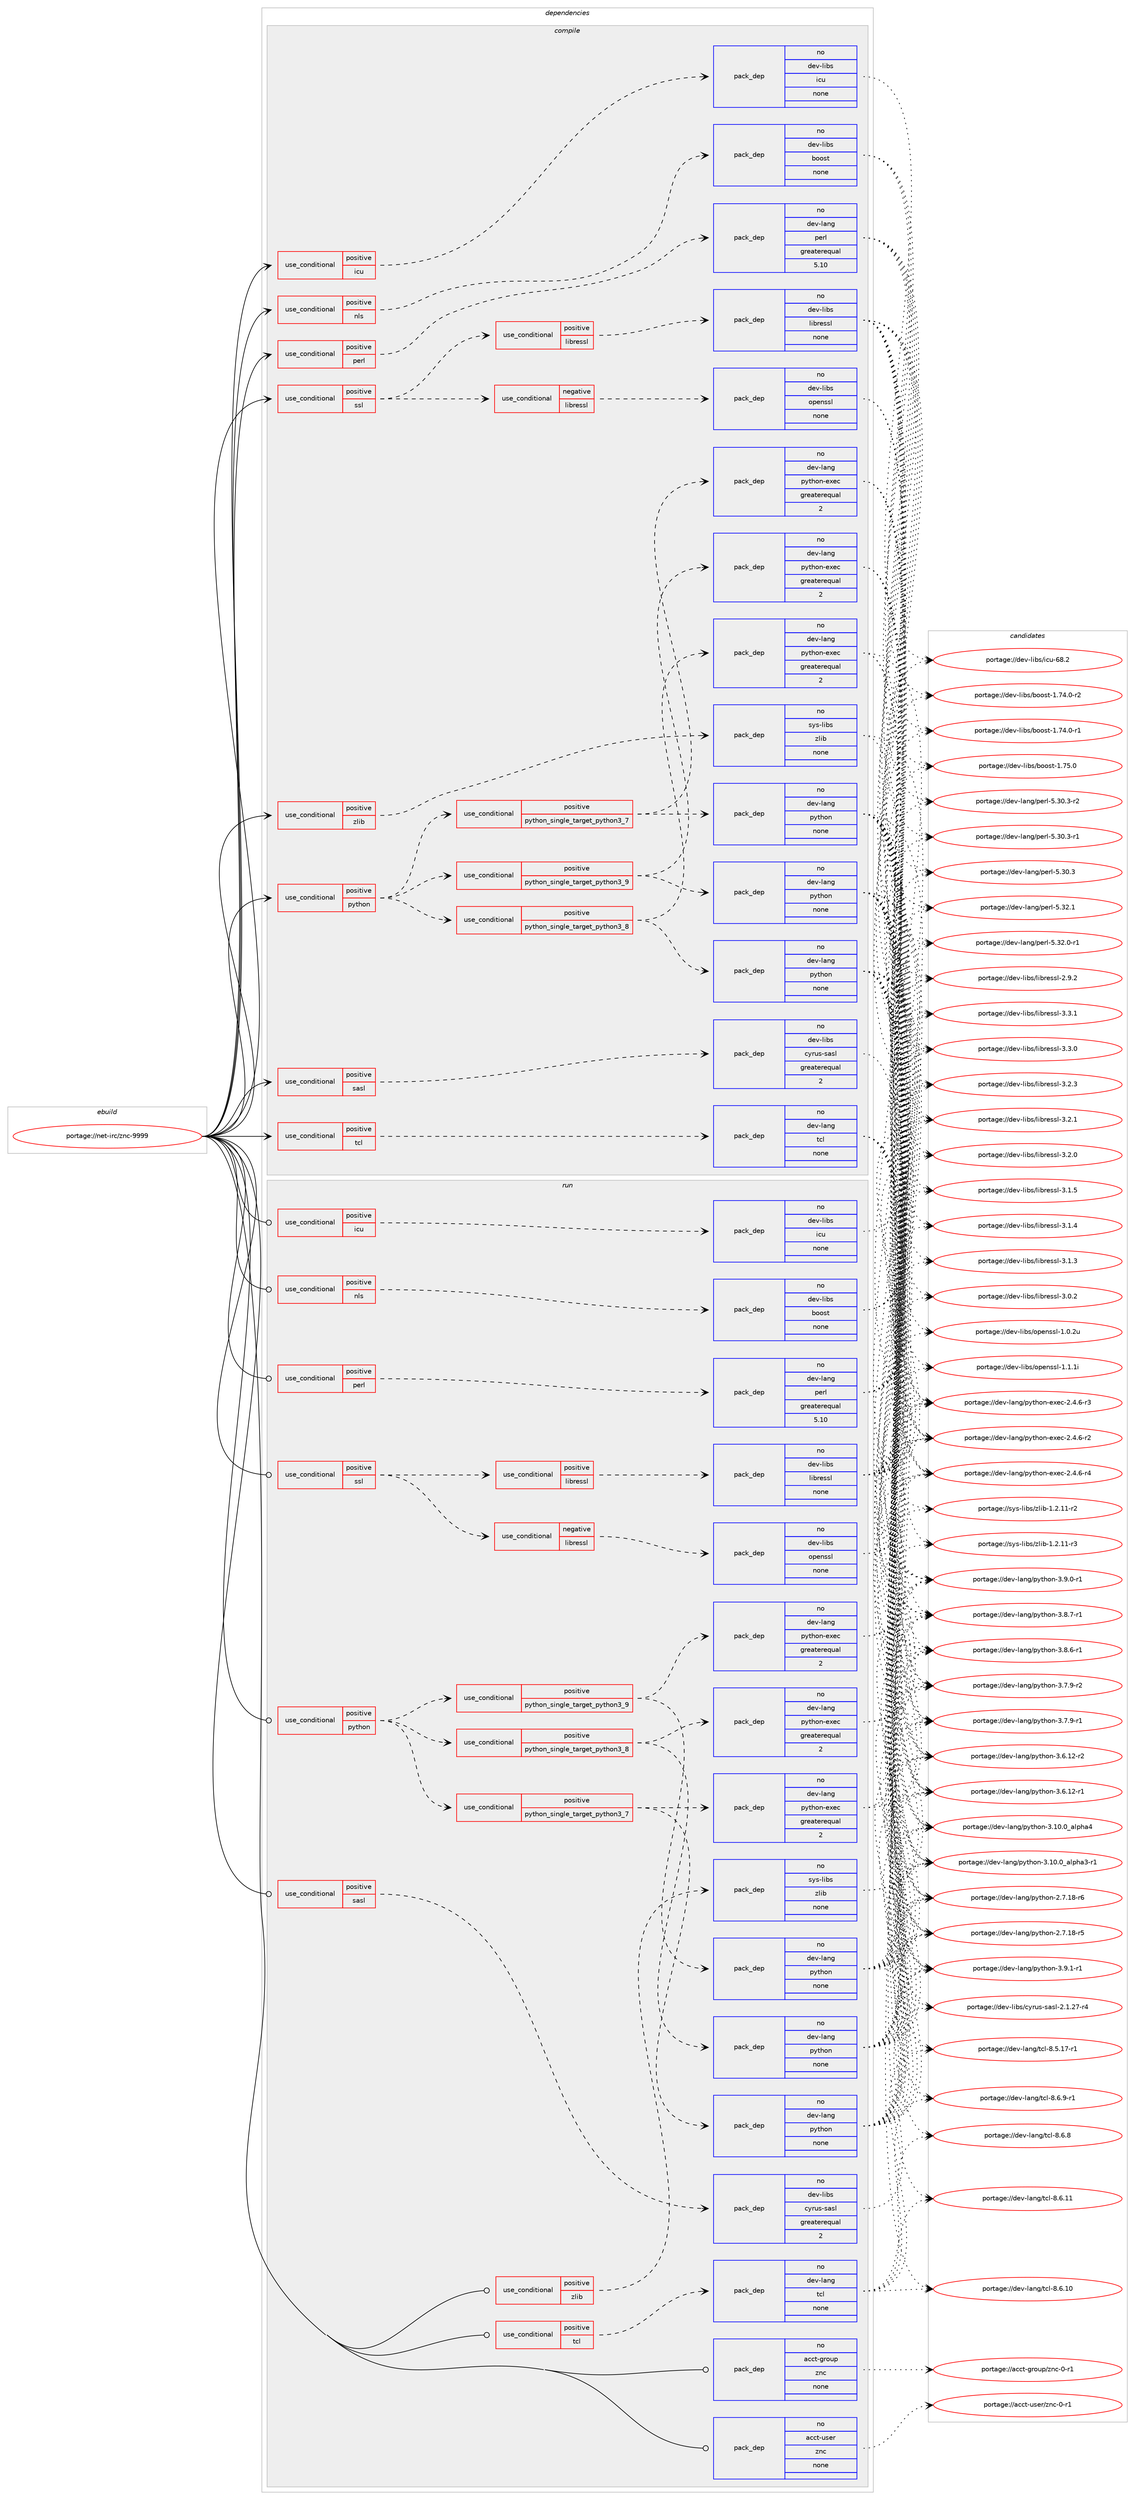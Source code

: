 digraph prolog {

# *************
# Graph options
# *************

newrank=true;
concentrate=true;
compound=true;
graph [rankdir=LR,fontname=Helvetica,fontsize=10,ranksep=1.5];#, ranksep=2.5, nodesep=0.2];
edge  [arrowhead=vee];
node  [fontname=Helvetica,fontsize=10];

# **********
# The ebuild
# **********

subgraph cluster_leftcol {
color=gray;
rank=same;
label=<<i>ebuild</i>>;
id [label="portage://net-irc/znc-9999", color=red, width=4, href="../net-irc/znc-9999.svg"];
}

# ****************
# The dependencies
# ****************

subgraph cluster_midcol {
color=gray;
label=<<i>dependencies</i>>;
subgraph cluster_compile {
fillcolor="#eeeeee";
style=filled;
label=<<i>compile</i>>;
subgraph cond8426 {
dependency27588 [label=<<TABLE BORDER="0" CELLBORDER="1" CELLSPACING="0" CELLPADDING="4"><TR><TD ROWSPAN="3" CELLPADDING="10">use_conditional</TD></TR><TR><TD>positive</TD></TR><TR><TD>icu</TD></TR></TABLE>>, shape=none, color=red];
subgraph pack18923 {
dependency27589 [label=<<TABLE BORDER="0" CELLBORDER="1" CELLSPACING="0" CELLPADDING="4" WIDTH="220"><TR><TD ROWSPAN="6" CELLPADDING="30">pack_dep</TD></TR><TR><TD WIDTH="110">no</TD></TR><TR><TD>dev-libs</TD></TR><TR><TD>icu</TD></TR><TR><TD>none</TD></TR><TR><TD></TD></TR></TABLE>>, shape=none, color=blue];
}
dependency27588:e -> dependency27589:w [weight=20,style="dashed",arrowhead="vee"];
}
id:e -> dependency27588:w [weight=20,style="solid",arrowhead="vee"];
subgraph cond8427 {
dependency27590 [label=<<TABLE BORDER="0" CELLBORDER="1" CELLSPACING="0" CELLPADDING="4"><TR><TD ROWSPAN="3" CELLPADDING="10">use_conditional</TD></TR><TR><TD>positive</TD></TR><TR><TD>nls</TD></TR></TABLE>>, shape=none, color=red];
subgraph pack18924 {
dependency27591 [label=<<TABLE BORDER="0" CELLBORDER="1" CELLSPACING="0" CELLPADDING="4" WIDTH="220"><TR><TD ROWSPAN="6" CELLPADDING="30">pack_dep</TD></TR><TR><TD WIDTH="110">no</TD></TR><TR><TD>dev-libs</TD></TR><TR><TD>boost</TD></TR><TR><TD>none</TD></TR><TR><TD></TD></TR></TABLE>>, shape=none, color=blue];
}
dependency27590:e -> dependency27591:w [weight=20,style="dashed",arrowhead="vee"];
}
id:e -> dependency27590:w [weight=20,style="solid",arrowhead="vee"];
subgraph cond8428 {
dependency27592 [label=<<TABLE BORDER="0" CELLBORDER="1" CELLSPACING="0" CELLPADDING="4"><TR><TD ROWSPAN="3" CELLPADDING="10">use_conditional</TD></TR><TR><TD>positive</TD></TR><TR><TD>perl</TD></TR></TABLE>>, shape=none, color=red];
subgraph pack18925 {
dependency27593 [label=<<TABLE BORDER="0" CELLBORDER="1" CELLSPACING="0" CELLPADDING="4" WIDTH="220"><TR><TD ROWSPAN="6" CELLPADDING="30">pack_dep</TD></TR><TR><TD WIDTH="110">no</TD></TR><TR><TD>dev-lang</TD></TR><TR><TD>perl</TD></TR><TR><TD>greaterequal</TD></TR><TR><TD>5.10</TD></TR></TABLE>>, shape=none, color=blue];
}
dependency27592:e -> dependency27593:w [weight=20,style="dashed",arrowhead="vee"];
}
id:e -> dependency27592:w [weight=20,style="solid",arrowhead="vee"];
subgraph cond8429 {
dependency27594 [label=<<TABLE BORDER="0" CELLBORDER="1" CELLSPACING="0" CELLPADDING="4"><TR><TD ROWSPAN="3" CELLPADDING="10">use_conditional</TD></TR><TR><TD>positive</TD></TR><TR><TD>python</TD></TR></TABLE>>, shape=none, color=red];
subgraph cond8430 {
dependency27595 [label=<<TABLE BORDER="0" CELLBORDER="1" CELLSPACING="0" CELLPADDING="4"><TR><TD ROWSPAN="3" CELLPADDING="10">use_conditional</TD></TR><TR><TD>positive</TD></TR><TR><TD>python_single_target_python3_7</TD></TR></TABLE>>, shape=none, color=red];
subgraph pack18926 {
dependency27596 [label=<<TABLE BORDER="0" CELLBORDER="1" CELLSPACING="0" CELLPADDING="4" WIDTH="220"><TR><TD ROWSPAN="6" CELLPADDING="30">pack_dep</TD></TR><TR><TD WIDTH="110">no</TD></TR><TR><TD>dev-lang</TD></TR><TR><TD>python</TD></TR><TR><TD>none</TD></TR><TR><TD></TD></TR></TABLE>>, shape=none, color=blue];
}
dependency27595:e -> dependency27596:w [weight=20,style="dashed",arrowhead="vee"];
subgraph pack18927 {
dependency27597 [label=<<TABLE BORDER="0" CELLBORDER="1" CELLSPACING="0" CELLPADDING="4" WIDTH="220"><TR><TD ROWSPAN="6" CELLPADDING="30">pack_dep</TD></TR><TR><TD WIDTH="110">no</TD></TR><TR><TD>dev-lang</TD></TR><TR><TD>python-exec</TD></TR><TR><TD>greaterequal</TD></TR><TR><TD>2</TD></TR></TABLE>>, shape=none, color=blue];
}
dependency27595:e -> dependency27597:w [weight=20,style="dashed",arrowhead="vee"];
}
dependency27594:e -> dependency27595:w [weight=20,style="dashed",arrowhead="vee"];
subgraph cond8431 {
dependency27598 [label=<<TABLE BORDER="0" CELLBORDER="1" CELLSPACING="0" CELLPADDING="4"><TR><TD ROWSPAN="3" CELLPADDING="10">use_conditional</TD></TR><TR><TD>positive</TD></TR><TR><TD>python_single_target_python3_8</TD></TR></TABLE>>, shape=none, color=red];
subgraph pack18928 {
dependency27599 [label=<<TABLE BORDER="0" CELLBORDER="1" CELLSPACING="0" CELLPADDING="4" WIDTH="220"><TR><TD ROWSPAN="6" CELLPADDING="30">pack_dep</TD></TR><TR><TD WIDTH="110">no</TD></TR><TR><TD>dev-lang</TD></TR><TR><TD>python</TD></TR><TR><TD>none</TD></TR><TR><TD></TD></TR></TABLE>>, shape=none, color=blue];
}
dependency27598:e -> dependency27599:w [weight=20,style="dashed",arrowhead="vee"];
subgraph pack18929 {
dependency27600 [label=<<TABLE BORDER="0" CELLBORDER="1" CELLSPACING="0" CELLPADDING="4" WIDTH="220"><TR><TD ROWSPAN="6" CELLPADDING="30">pack_dep</TD></TR><TR><TD WIDTH="110">no</TD></TR><TR><TD>dev-lang</TD></TR><TR><TD>python-exec</TD></TR><TR><TD>greaterequal</TD></TR><TR><TD>2</TD></TR></TABLE>>, shape=none, color=blue];
}
dependency27598:e -> dependency27600:w [weight=20,style="dashed",arrowhead="vee"];
}
dependency27594:e -> dependency27598:w [weight=20,style="dashed",arrowhead="vee"];
subgraph cond8432 {
dependency27601 [label=<<TABLE BORDER="0" CELLBORDER="1" CELLSPACING="0" CELLPADDING="4"><TR><TD ROWSPAN="3" CELLPADDING="10">use_conditional</TD></TR><TR><TD>positive</TD></TR><TR><TD>python_single_target_python3_9</TD></TR></TABLE>>, shape=none, color=red];
subgraph pack18930 {
dependency27602 [label=<<TABLE BORDER="0" CELLBORDER="1" CELLSPACING="0" CELLPADDING="4" WIDTH="220"><TR><TD ROWSPAN="6" CELLPADDING="30">pack_dep</TD></TR><TR><TD WIDTH="110">no</TD></TR><TR><TD>dev-lang</TD></TR><TR><TD>python</TD></TR><TR><TD>none</TD></TR><TR><TD></TD></TR></TABLE>>, shape=none, color=blue];
}
dependency27601:e -> dependency27602:w [weight=20,style="dashed",arrowhead="vee"];
subgraph pack18931 {
dependency27603 [label=<<TABLE BORDER="0" CELLBORDER="1" CELLSPACING="0" CELLPADDING="4" WIDTH="220"><TR><TD ROWSPAN="6" CELLPADDING="30">pack_dep</TD></TR><TR><TD WIDTH="110">no</TD></TR><TR><TD>dev-lang</TD></TR><TR><TD>python-exec</TD></TR><TR><TD>greaterequal</TD></TR><TR><TD>2</TD></TR></TABLE>>, shape=none, color=blue];
}
dependency27601:e -> dependency27603:w [weight=20,style="dashed",arrowhead="vee"];
}
dependency27594:e -> dependency27601:w [weight=20,style="dashed",arrowhead="vee"];
}
id:e -> dependency27594:w [weight=20,style="solid",arrowhead="vee"];
subgraph cond8433 {
dependency27604 [label=<<TABLE BORDER="0" CELLBORDER="1" CELLSPACING="0" CELLPADDING="4"><TR><TD ROWSPAN="3" CELLPADDING="10">use_conditional</TD></TR><TR><TD>positive</TD></TR><TR><TD>sasl</TD></TR></TABLE>>, shape=none, color=red];
subgraph pack18932 {
dependency27605 [label=<<TABLE BORDER="0" CELLBORDER="1" CELLSPACING="0" CELLPADDING="4" WIDTH="220"><TR><TD ROWSPAN="6" CELLPADDING="30">pack_dep</TD></TR><TR><TD WIDTH="110">no</TD></TR><TR><TD>dev-libs</TD></TR><TR><TD>cyrus-sasl</TD></TR><TR><TD>greaterequal</TD></TR><TR><TD>2</TD></TR></TABLE>>, shape=none, color=blue];
}
dependency27604:e -> dependency27605:w [weight=20,style="dashed",arrowhead="vee"];
}
id:e -> dependency27604:w [weight=20,style="solid",arrowhead="vee"];
subgraph cond8434 {
dependency27606 [label=<<TABLE BORDER="0" CELLBORDER="1" CELLSPACING="0" CELLPADDING="4"><TR><TD ROWSPAN="3" CELLPADDING="10">use_conditional</TD></TR><TR><TD>positive</TD></TR><TR><TD>ssl</TD></TR></TABLE>>, shape=none, color=red];
subgraph cond8435 {
dependency27607 [label=<<TABLE BORDER="0" CELLBORDER="1" CELLSPACING="0" CELLPADDING="4"><TR><TD ROWSPAN="3" CELLPADDING="10">use_conditional</TD></TR><TR><TD>negative</TD></TR><TR><TD>libressl</TD></TR></TABLE>>, shape=none, color=red];
subgraph pack18933 {
dependency27608 [label=<<TABLE BORDER="0" CELLBORDER="1" CELLSPACING="0" CELLPADDING="4" WIDTH="220"><TR><TD ROWSPAN="6" CELLPADDING="30">pack_dep</TD></TR><TR><TD WIDTH="110">no</TD></TR><TR><TD>dev-libs</TD></TR><TR><TD>openssl</TD></TR><TR><TD>none</TD></TR><TR><TD></TD></TR></TABLE>>, shape=none, color=blue];
}
dependency27607:e -> dependency27608:w [weight=20,style="dashed",arrowhead="vee"];
}
dependency27606:e -> dependency27607:w [weight=20,style="dashed",arrowhead="vee"];
subgraph cond8436 {
dependency27609 [label=<<TABLE BORDER="0" CELLBORDER="1" CELLSPACING="0" CELLPADDING="4"><TR><TD ROWSPAN="3" CELLPADDING="10">use_conditional</TD></TR><TR><TD>positive</TD></TR><TR><TD>libressl</TD></TR></TABLE>>, shape=none, color=red];
subgraph pack18934 {
dependency27610 [label=<<TABLE BORDER="0" CELLBORDER="1" CELLSPACING="0" CELLPADDING="4" WIDTH="220"><TR><TD ROWSPAN="6" CELLPADDING="30">pack_dep</TD></TR><TR><TD WIDTH="110">no</TD></TR><TR><TD>dev-libs</TD></TR><TR><TD>libressl</TD></TR><TR><TD>none</TD></TR><TR><TD></TD></TR></TABLE>>, shape=none, color=blue];
}
dependency27609:e -> dependency27610:w [weight=20,style="dashed",arrowhead="vee"];
}
dependency27606:e -> dependency27609:w [weight=20,style="dashed",arrowhead="vee"];
}
id:e -> dependency27606:w [weight=20,style="solid",arrowhead="vee"];
subgraph cond8437 {
dependency27611 [label=<<TABLE BORDER="0" CELLBORDER="1" CELLSPACING="0" CELLPADDING="4"><TR><TD ROWSPAN="3" CELLPADDING="10">use_conditional</TD></TR><TR><TD>positive</TD></TR><TR><TD>tcl</TD></TR></TABLE>>, shape=none, color=red];
subgraph pack18935 {
dependency27612 [label=<<TABLE BORDER="0" CELLBORDER="1" CELLSPACING="0" CELLPADDING="4" WIDTH="220"><TR><TD ROWSPAN="6" CELLPADDING="30">pack_dep</TD></TR><TR><TD WIDTH="110">no</TD></TR><TR><TD>dev-lang</TD></TR><TR><TD>tcl</TD></TR><TR><TD>none</TD></TR><TR><TD></TD></TR></TABLE>>, shape=none, color=blue];
}
dependency27611:e -> dependency27612:w [weight=20,style="dashed",arrowhead="vee"];
}
id:e -> dependency27611:w [weight=20,style="solid",arrowhead="vee"];
subgraph cond8438 {
dependency27613 [label=<<TABLE BORDER="0" CELLBORDER="1" CELLSPACING="0" CELLPADDING="4"><TR><TD ROWSPAN="3" CELLPADDING="10">use_conditional</TD></TR><TR><TD>positive</TD></TR><TR><TD>zlib</TD></TR></TABLE>>, shape=none, color=red];
subgraph pack18936 {
dependency27614 [label=<<TABLE BORDER="0" CELLBORDER="1" CELLSPACING="0" CELLPADDING="4" WIDTH="220"><TR><TD ROWSPAN="6" CELLPADDING="30">pack_dep</TD></TR><TR><TD WIDTH="110">no</TD></TR><TR><TD>sys-libs</TD></TR><TR><TD>zlib</TD></TR><TR><TD>none</TD></TR><TR><TD></TD></TR></TABLE>>, shape=none, color=blue];
}
dependency27613:e -> dependency27614:w [weight=20,style="dashed",arrowhead="vee"];
}
id:e -> dependency27613:w [weight=20,style="solid",arrowhead="vee"];
}
subgraph cluster_compileandrun {
fillcolor="#eeeeee";
style=filled;
label=<<i>compile and run</i>>;
}
subgraph cluster_run {
fillcolor="#eeeeee";
style=filled;
label=<<i>run</i>>;
subgraph cond8439 {
dependency27615 [label=<<TABLE BORDER="0" CELLBORDER="1" CELLSPACING="0" CELLPADDING="4"><TR><TD ROWSPAN="3" CELLPADDING="10">use_conditional</TD></TR><TR><TD>positive</TD></TR><TR><TD>icu</TD></TR></TABLE>>, shape=none, color=red];
subgraph pack18937 {
dependency27616 [label=<<TABLE BORDER="0" CELLBORDER="1" CELLSPACING="0" CELLPADDING="4" WIDTH="220"><TR><TD ROWSPAN="6" CELLPADDING="30">pack_dep</TD></TR><TR><TD WIDTH="110">no</TD></TR><TR><TD>dev-libs</TD></TR><TR><TD>icu</TD></TR><TR><TD>none</TD></TR><TR><TD></TD></TR></TABLE>>, shape=none, color=blue];
}
dependency27615:e -> dependency27616:w [weight=20,style="dashed",arrowhead="vee"];
}
id:e -> dependency27615:w [weight=20,style="solid",arrowhead="odot"];
subgraph cond8440 {
dependency27617 [label=<<TABLE BORDER="0" CELLBORDER="1" CELLSPACING="0" CELLPADDING="4"><TR><TD ROWSPAN="3" CELLPADDING="10">use_conditional</TD></TR><TR><TD>positive</TD></TR><TR><TD>nls</TD></TR></TABLE>>, shape=none, color=red];
subgraph pack18938 {
dependency27618 [label=<<TABLE BORDER="0" CELLBORDER="1" CELLSPACING="0" CELLPADDING="4" WIDTH="220"><TR><TD ROWSPAN="6" CELLPADDING="30">pack_dep</TD></TR><TR><TD WIDTH="110">no</TD></TR><TR><TD>dev-libs</TD></TR><TR><TD>boost</TD></TR><TR><TD>none</TD></TR><TR><TD></TD></TR></TABLE>>, shape=none, color=blue];
}
dependency27617:e -> dependency27618:w [weight=20,style="dashed",arrowhead="vee"];
}
id:e -> dependency27617:w [weight=20,style="solid",arrowhead="odot"];
subgraph cond8441 {
dependency27619 [label=<<TABLE BORDER="0" CELLBORDER="1" CELLSPACING="0" CELLPADDING="4"><TR><TD ROWSPAN="3" CELLPADDING="10">use_conditional</TD></TR><TR><TD>positive</TD></TR><TR><TD>perl</TD></TR></TABLE>>, shape=none, color=red];
subgraph pack18939 {
dependency27620 [label=<<TABLE BORDER="0" CELLBORDER="1" CELLSPACING="0" CELLPADDING="4" WIDTH="220"><TR><TD ROWSPAN="6" CELLPADDING="30">pack_dep</TD></TR><TR><TD WIDTH="110">no</TD></TR><TR><TD>dev-lang</TD></TR><TR><TD>perl</TD></TR><TR><TD>greaterequal</TD></TR><TR><TD>5.10</TD></TR></TABLE>>, shape=none, color=blue];
}
dependency27619:e -> dependency27620:w [weight=20,style="dashed",arrowhead="vee"];
}
id:e -> dependency27619:w [weight=20,style="solid",arrowhead="odot"];
subgraph cond8442 {
dependency27621 [label=<<TABLE BORDER="0" CELLBORDER="1" CELLSPACING="0" CELLPADDING="4"><TR><TD ROWSPAN="3" CELLPADDING="10">use_conditional</TD></TR><TR><TD>positive</TD></TR><TR><TD>python</TD></TR></TABLE>>, shape=none, color=red];
subgraph cond8443 {
dependency27622 [label=<<TABLE BORDER="0" CELLBORDER="1" CELLSPACING="0" CELLPADDING="4"><TR><TD ROWSPAN="3" CELLPADDING="10">use_conditional</TD></TR><TR><TD>positive</TD></TR><TR><TD>python_single_target_python3_7</TD></TR></TABLE>>, shape=none, color=red];
subgraph pack18940 {
dependency27623 [label=<<TABLE BORDER="0" CELLBORDER="1" CELLSPACING="0" CELLPADDING="4" WIDTH="220"><TR><TD ROWSPAN="6" CELLPADDING="30">pack_dep</TD></TR><TR><TD WIDTH="110">no</TD></TR><TR><TD>dev-lang</TD></TR><TR><TD>python</TD></TR><TR><TD>none</TD></TR><TR><TD></TD></TR></TABLE>>, shape=none, color=blue];
}
dependency27622:e -> dependency27623:w [weight=20,style="dashed",arrowhead="vee"];
subgraph pack18941 {
dependency27624 [label=<<TABLE BORDER="0" CELLBORDER="1" CELLSPACING="0" CELLPADDING="4" WIDTH="220"><TR><TD ROWSPAN="6" CELLPADDING="30">pack_dep</TD></TR><TR><TD WIDTH="110">no</TD></TR><TR><TD>dev-lang</TD></TR><TR><TD>python-exec</TD></TR><TR><TD>greaterequal</TD></TR><TR><TD>2</TD></TR></TABLE>>, shape=none, color=blue];
}
dependency27622:e -> dependency27624:w [weight=20,style="dashed",arrowhead="vee"];
}
dependency27621:e -> dependency27622:w [weight=20,style="dashed",arrowhead="vee"];
subgraph cond8444 {
dependency27625 [label=<<TABLE BORDER="0" CELLBORDER="1" CELLSPACING="0" CELLPADDING="4"><TR><TD ROWSPAN="3" CELLPADDING="10">use_conditional</TD></TR><TR><TD>positive</TD></TR><TR><TD>python_single_target_python3_8</TD></TR></TABLE>>, shape=none, color=red];
subgraph pack18942 {
dependency27626 [label=<<TABLE BORDER="0" CELLBORDER="1" CELLSPACING="0" CELLPADDING="4" WIDTH="220"><TR><TD ROWSPAN="6" CELLPADDING="30">pack_dep</TD></TR><TR><TD WIDTH="110">no</TD></TR><TR><TD>dev-lang</TD></TR><TR><TD>python</TD></TR><TR><TD>none</TD></TR><TR><TD></TD></TR></TABLE>>, shape=none, color=blue];
}
dependency27625:e -> dependency27626:w [weight=20,style="dashed",arrowhead="vee"];
subgraph pack18943 {
dependency27627 [label=<<TABLE BORDER="0" CELLBORDER="1" CELLSPACING="0" CELLPADDING="4" WIDTH="220"><TR><TD ROWSPAN="6" CELLPADDING="30">pack_dep</TD></TR><TR><TD WIDTH="110">no</TD></TR><TR><TD>dev-lang</TD></TR><TR><TD>python-exec</TD></TR><TR><TD>greaterequal</TD></TR><TR><TD>2</TD></TR></TABLE>>, shape=none, color=blue];
}
dependency27625:e -> dependency27627:w [weight=20,style="dashed",arrowhead="vee"];
}
dependency27621:e -> dependency27625:w [weight=20,style="dashed",arrowhead="vee"];
subgraph cond8445 {
dependency27628 [label=<<TABLE BORDER="0" CELLBORDER="1" CELLSPACING="0" CELLPADDING="4"><TR><TD ROWSPAN="3" CELLPADDING="10">use_conditional</TD></TR><TR><TD>positive</TD></TR><TR><TD>python_single_target_python3_9</TD></TR></TABLE>>, shape=none, color=red];
subgraph pack18944 {
dependency27629 [label=<<TABLE BORDER="0" CELLBORDER="1" CELLSPACING="0" CELLPADDING="4" WIDTH="220"><TR><TD ROWSPAN="6" CELLPADDING="30">pack_dep</TD></TR><TR><TD WIDTH="110">no</TD></TR><TR><TD>dev-lang</TD></TR><TR><TD>python</TD></TR><TR><TD>none</TD></TR><TR><TD></TD></TR></TABLE>>, shape=none, color=blue];
}
dependency27628:e -> dependency27629:w [weight=20,style="dashed",arrowhead="vee"];
subgraph pack18945 {
dependency27630 [label=<<TABLE BORDER="0" CELLBORDER="1" CELLSPACING="0" CELLPADDING="4" WIDTH="220"><TR><TD ROWSPAN="6" CELLPADDING="30">pack_dep</TD></TR><TR><TD WIDTH="110">no</TD></TR><TR><TD>dev-lang</TD></TR><TR><TD>python-exec</TD></TR><TR><TD>greaterequal</TD></TR><TR><TD>2</TD></TR></TABLE>>, shape=none, color=blue];
}
dependency27628:e -> dependency27630:w [weight=20,style="dashed",arrowhead="vee"];
}
dependency27621:e -> dependency27628:w [weight=20,style="dashed",arrowhead="vee"];
}
id:e -> dependency27621:w [weight=20,style="solid",arrowhead="odot"];
subgraph cond8446 {
dependency27631 [label=<<TABLE BORDER="0" CELLBORDER="1" CELLSPACING="0" CELLPADDING="4"><TR><TD ROWSPAN="3" CELLPADDING="10">use_conditional</TD></TR><TR><TD>positive</TD></TR><TR><TD>sasl</TD></TR></TABLE>>, shape=none, color=red];
subgraph pack18946 {
dependency27632 [label=<<TABLE BORDER="0" CELLBORDER="1" CELLSPACING="0" CELLPADDING="4" WIDTH="220"><TR><TD ROWSPAN="6" CELLPADDING="30">pack_dep</TD></TR><TR><TD WIDTH="110">no</TD></TR><TR><TD>dev-libs</TD></TR><TR><TD>cyrus-sasl</TD></TR><TR><TD>greaterequal</TD></TR><TR><TD>2</TD></TR></TABLE>>, shape=none, color=blue];
}
dependency27631:e -> dependency27632:w [weight=20,style="dashed",arrowhead="vee"];
}
id:e -> dependency27631:w [weight=20,style="solid",arrowhead="odot"];
subgraph cond8447 {
dependency27633 [label=<<TABLE BORDER="0" CELLBORDER="1" CELLSPACING="0" CELLPADDING="4"><TR><TD ROWSPAN="3" CELLPADDING="10">use_conditional</TD></TR><TR><TD>positive</TD></TR><TR><TD>ssl</TD></TR></TABLE>>, shape=none, color=red];
subgraph cond8448 {
dependency27634 [label=<<TABLE BORDER="0" CELLBORDER="1" CELLSPACING="0" CELLPADDING="4"><TR><TD ROWSPAN="3" CELLPADDING="10">use_conditional</TD></TR><TR><TD>negative</TD></TR><TR><TD>libressl</TD></TR></TABLE>>, shape=none, color=red];
subgraph pack18947 {
dependency27635 [label=<<TABLE BORDER="0" CELLBORDER="1" CELLSPACING="0" CELLPADDING="4" WIDTH="220"><TR><TD ROWSPAN="6" CELLPADDING="30">pack_dep</TD></TR><TR><TD WIDTH="110">no</TD></TR><TR><TD>dev-libs</TD></TR><TR><TD>openssl</TD></TR><TR><TD>none</TD></TR><TR><TD></TD></TR></TABLE>>, shape=none, color=blue];
}
dependency27634:e -> dependency27635:w [weight=20,style="dashed",arrowhead="vee"];
}
dependency27633:e -> dependency27634:w [weight=20,style="dashed",arrowhead="vee"];
subgraph cond8449 {
dependency27636 [label=<<TABLE BORDER="0" CELLBORDER="1" CELLSPACING="0" CELLPADDING="4"><TR><TD ROWSPAN="3" CELLPADDING="10">use_conditional</TD></TR><TR><TD>positive</TD></TR><TR><TD>libressl</TD></TR></TABLE>>, shape=none, color=red];
subgraph pack18948 {
dependency27637 [label=<<TABLE BORDER="0" CELLBORDER="1" CELLSPACING="0" CELLPADDING="4" WIDTH="220"><TR><TD ROWSPAN="6" CELLPADDING="30">pack_dep</TD></TR><TR><TD WIDTH="110">no</TD></TR><TR><TD>dev-libs</TD></TR><TR><TD>libressl</TD></TR><TR><TD>none</TD></TR><TR><TD></TD></TR></TABLE>>, shape=none, color=blue];
}
dependency27636:e -> dependency27637:w [weight=20,style="dashed",arrowhead="vee"];
}
dependency27633:e -> dependency27636:w [weight=20,style="dashed",arrowhead="vee"];
}
id:e -> dependency27633:w [weight=20,style="solid",arrowhead="odot"];
subgraph cond8450 {
dependency27638 [label=<<TABLE BORDER="0" CELLBORDER="1" CELLSPACING="0" CELLPADDING="4"><TR><TD ROWSPAN="3" CELLPADDING="10">use_conditional</TD></TR><TR><TD>positive</TD></TR><TR><TD>tcl</TD></TR></TABLE>>, shape=none, color=red];
subgraph pack18949 {
dependency27639 [label=<<TABLE BORDER="0" CELLBORDER="1" CELLSPACING="0" CELLPADDING="4" WIDTH="220"><TR><TD ROWSPAN="6" CELLPADDING="30">pack_dep</TD></TR><TR><TD WIDTH="110">no</TD></TR><TR><TD>dev-lang</TD></TR><TR><TD>tcl</TD></TR><TR><TD>none</TD></TR><TR><TD></TD></TR></TABLE>>, shape=none, color=blue];
}
dependency27638:e -> dependency27639:w [weight=20,style="dashed",arrowhead="vee"];
}
id:e -> dependency27638:w [weight=20,style="solid",arrowhead="odot"];
subgraph cond8451 {
dependency27640 [label=<<TABLE BORDER="0" CELLBORDER="1" CELLSPACING="0" CELLPADDING="4"><TR><TD ROWSPAN="3" CELLPADDING="10">use_conditional</TD></TR><TR><TD>positive</TD></TR><TR><TD>zlib</TD></TR></TABLE>>, shape=none, color=red];
subgraph pack18950 {
dependency27641 [label=<<TABLE BORDER="0" CELLBORDER="1" CELLSPACING="0" CELLPADDING="4" WIDTH="220"><TR><TD ROWSPAN="6" CELLPADDING="30">pack_dep</TD></TR><TR><TD WIDTH="110">no</TD></TR><TR><TD>sys-libs</TD></TR><TR><TD>zlib</TD></TR><TR><TD>none</TD></TR><TR><TD></TD></TR></TABLE>>, shape=none, color=blue];
}
dependency27640:e -> dependency27641:w [weight=20,style="dashed",arrowhead="vee"];
}
id:e -> dependency27640:w [weight=20,style="solid",arrowhead="odot"];
subgraph pack18951 {
dependency27642 [label=<<TABLE BORDER="0" CELLBORDER="1" CELLSPACING="0" CELLPADDING="4" WIDTH="220"><TR><TD ROWSPAN="6" CELLPADDING="30">pack_dep</TD></TR><TR><TD WIDTH="110">no</TD></TR><TR><TD>acct-group</TD></TR><TR><TD>znc</TD></TR><TR><TD>none</TD></TR><TR><TD></TD></TR></TABLE>>, shape=none, color=blue];
}
id:e -> dependency27642:w [weight=20,style="solid",arrowhead="odot"];
subgraph pack18952 {
dependency27643 [label=<<TABLE BORDER="0" CELLBORDER="1" CELLSPACING="0" CELLPADDING="4" WIDTH="220"><TR><TD ROWSPAN="6" CELLPADDING="30">pack_dep</TD></TR><TR><TD WIDTH="110">no</TD></TR><TR><TD>acct-user</TD></TR><TR><TD>znc</TD></TR><TR><TD>none</TD></TR><TR><TD></TD></TR></TABLE>>, shape=none, color=blue];
}
id:e -> dependency27643:w [weight=20,style="solid",arrowhead="odot"];
}
}

# **************
# The candidates
# **************

subgraph cluster_choices {
rank=same;
color=gray;
label=<<i>candidates</i>>;

subgraph choice18923 {
color=black;
nodesep=1;
choice100101118451081059811547105991174554564650 [label="portage://dev-libs/icu-68.2", color=red, width=4,href="../dev-libs/icu-68.2.svg"];
dependency27589:e -> choice100101118451081059811547105991174554564650:w [style=dotted,weight="100"];
}
subgraph choice18924 {
color=black;
nodesep=1;
choice1001011184510810598115479811111111511645494655534648 [label="portage://dev-libs/boost-1.75.0", color=red, width=4,href="../dev-libs/boost-1.75.0.svg"];
choice10010111845108105981154798111111115116454946555246484511450 [label="portage://dev-libs/boost-1.74.0-r2", color=red, width=4,href="../dev-libs/boost-1.74.0-r2.svg"];
choice10010111845108105981154798111111115116454946555246484511449 [label="portage://dev-libs/boost-1.74.0-r1", color=red, width=4,href="../dev-libs/boost-1.74.0-r1.svg"];
dependency27591:e -> choice1001011184510810598115479811111111511645494655534648:w [style=dotted,weight="100"];
dependency27591:e -> choice10010111845108105981154798111111115116454946555246484511450:w [style=dotted,weight="100"];
dependency27591:e -> choice10010111845108105981154798111111115116454946555246484511449:w [style=dotted,weight="100"];
}
subgraph choice18925 {
color=black;
nodesep=1;
choice10010111845108971101034711210111410845534651504649 [label="portage://dev-lang/perl-5.32.1", color=red, width=4,href="../dev-lang/perl-5.32.1.svg"];
choice100101118451089711010347112101114108455346515046484511449 [label="portage://dev-lang/perl-5.32.0-r1", color=red, width=4,href="../dev-lang/perl-5.32.0-r1.svg"];
choice100101118451089711010347112101114108455346514846514511450 [label="portage://dev-lang/perl-5.30.3-r2", color=red, width=4,href="../dev-lang/perl-5.30.3-r2.svg"];
choice100101118451089711010347112101114108455346514846514511449 [label="portage://dev-lang/perl-5.30.3-r1", color=red, width=4,href="../dev-lang/perl-5.30.3-r1.svg"];
choice10010111845108971101034711210111410845534651484651 [label="portage://dev-lang/perl-5.30.3", color=red, width=4,href="../dev-lang/perl-5.30.3.svg"];
dependency27593:e -> choice10010111845108971101034711210111410845534651504649:w [style=dotted,weight="100"];
dependency27593:e -> choice100101118451089711010347112101114108455346515046484511449:w [style=dotted,weight="100"];
dependency27593:e -> choice100101118451089711010347112101114108455346514846514511450:w [style=dotted,weight="100"];
dependency27593:e -> choice100101118451089711010347112101114108455346514846514511449:w [style=dotted,weight="100"];
dependency27593:e -> choice10010111845108971101034711210111410845534651484651:w [style=dotted,weight="100"];
}
subgraph choice18926 {
color=black;
nodesep=1;
choice1001011184510897110103471121211161041111104551465746494511449 [label="portage://dev-lang/python-3.9.1-r1", color=red, width=4,href="../dev-lang/python-3.9.1-r1.svg"];
choice1001011184510897110103471121211161041111104551465746484511449 [label="portage://dev-lang/python-3.9.0-r1", color=red, width=4,href="../dev-lang/python-3.9.0-r1.svg"];
choice1001011184510897110103471121211161041111104551465646554511449 [label="portage://dev-lang/python-3.8.7-r1", color=red, width=4,href="../dev-lang/python-3.8.7-r1.svg"];
choice1001011184510897110103471121211161041111104551465646544511449 [label="portage://dev-lang/python-3.8.6-r1", color=red, width=4,href="../dev-lang/python-3.8.6-r1.svg"];
choice1001011184510897110103471121211161041111104551465546574511450 [label="portage://dev-lang/python-3.7.9-r2", color=red, width=4,href="../dev-lang/python-3.7.9-r2.svg"];
choice1001011184510897110103471121211161041111104551465546574511449 [label="portage://dev-lang/python-3.7.9-r1", color=red, width=4,href="../dev-lang/python-3.7.9-r1.svg"];
choice100101118451089711010347112121116104111110455146544649504511450 [label="portage://dev-lang/python-3.6.12-r2", color=red, width=4,href="../dev-lang/python-3.6.12-r2.svg"];
choice100101118451089711010347112121116104111110455146544649504511449 [label="portage://dev-lang/python-3.6.12-r1", color=red, width=4,href="../dev-lang/python-3.6.12-r1.svg"];
choice1001011184510897110103471121211161041111104551464948464895971081121049752 [label="portage://dev-lang/python-3.10.0_alpha4", color=red, width=4,href="../dev-lang/python-3.10.0_alpha4.svg"];
choice10010111845108971101034711212111610411111045514649484648959710811210497514511449 [label="portage://dev-lang/python-3.10.0_alpha3-r1", color=red, width=4,href="../dev-lang/python-3.10.0_alpha3-r1.svg"];
choice100101118451089711010347112121116104111110455046554649564511454 [label="portage://dev-lang/python-2.7.18-r6", color=red, width=4,href="../dev-lang/python-2.7.18-r6.svg"];
choice100101118451089711010347112121116104111110455046554649564511453 [label="portage://dev-lang/python-2.7.18-r5", color=red, width=4,href="../dev-lang/python-2.7.18-r5.svg"];
dependency27596:e -> choice1001011184510897110103471121211161041111104551465746494511449:w [style=dotted,weight="100"];
dependency27596:e -> choice1001011184510897110103471121211161041111104551465746484511449:w [style=dotted,weight="100"];
dependency27596:e -> choice1001011184510897110103471121211161041111104551465646554511449:w [style=dotted,weight="100"];
dependency27596:e -> choice1001011184510897110103471121211161041111104551465646544511449:w [style=dotted,weight="100"];
dependency27596:e -> choice1001011184510897110103471121211161041111104551465546574511450:w [style=dotted,weight="100"];
dependency27596:e -> choice1001011184510897110103471121211161041111104551465546574511449:w [style=dotted,weight="100"];
dependency27596:e -> choice100101118451089711010347112121116104111110455146544649504511450:w [style=dotted,weight="100"];
dependency27596:e -> choice100101118451089711010347112121116104111110455146544649504511449:w [style=dotted,weight="100"];
dependency27596:e -> choice1001011184510897110103471121211161041111104551464948464895971081121049752:w [style=dotted,weight="100"];
dependency27596:e -> choice10010111845108971101034711212111610411111045514649484648959710811210497514511449:w [style=dotted,weight="100"];
dependency27596:e -> choice100101118451089711010347112121116104111110455046554649564511454:w [style=dotted,weight="100"];
dependency27596:e -> choice100101118451089711010347112121116104111110455046554649564511453:w [style=dotted,weight="100"];
}
subgraph choice18927 {
color=black;
nodesep=1;
choice10010111845108971101034711212111610411111045101120101994550465246544511452 [label="portage://dev-lang/python-exec-2.4.6-r4", color=red, width=4,href="../dev-lang/python-exec-2.4.6-r4.svg"];
choice10010111845108971101034711212111610411111045101120101994550465246544511451 [label="portage://dev-lang/python-exec-2.4.6-r3", color=red, width=4,href="../dev-lang/python-exec-2.4.6-r3.svg"];
choice10010111845108971101034711212111610411111045101120101994550465246544511450 [label="portage://dev-lang/python-exec-2.4.6-r2", color=red, width=4,href="../dev-lang/python-exec-2.4.6-r2.svg"];
dependency27597:e -> choice10010111845108971101034711212111610411111045101120101994550465246544511452:w [style=dotted,weight="100"];
dependency27597:e -> choice10010111845108971101034711212111610411111045101120101994550465246544511451:w [style=dotted,weight="100"];
dependency27597:e -> choice10010111845108971101034711212111610411111045101120101994550465246544511450:w [style=dotted,weight="100"];
}
subgraph choice18928 {
color=black;
nodesep=1;
choice1001011184510897110103471121211161041111104551465746494511449 [label="portage://dev-lang/python-3.9.1-r1", color=red, width=4,href="../dev-lang/python-3.9.1-r1.svg"];
choice1001011184510897110103471121211161041111104551465746484511449 [label="portage://dev-lang/python-3.9.0-r1", color=red, width=4,href="../dev-lang/python-3.9.0-r1.svg"];
choice1001011184510897110103471121211161041111104551465646554511449 [label="portage://dev-lang/python-3.8.7-r1", color=red, width=4,href="../dev-lang/python-3.8.7-r1.svg"];
choice1001011184510897110103471121211161041111104551465646544511449 [label="portage://dev-lang/python-3.8.6-r1", color=red, width=4,href="../dev-lang/python-3.8.6-r1.svg"];
choice1001011184510897110103471121211161041111104551465546574511450 [label="portage://dev-lang/python-3.7.9-r2", color=red, width=4,href="../dev-lang/python-3.7.9-r2.svg"];
choice1001011184510897110103471121211161041111104551465546574511449 [label="portage://dev-lang/python-3.7.9-r1", color=red, width=4,href="../dev-lang/python-3.7.9-r1.svg"];
choice100101118451089711010347112121116104111110455146544649504511450 [label="portage://dev-lang/python-3.6.12-r2", color=red, width=4,href="../dev-lang/python-3.6.12-r2.svg"];
choice100101118451089711010347112121116104111110455146544649504511449 [label="portage://dev-lang/python-3.6.12-r1", color=red, width=4,href="../dev-lang/python-3.6.12-r1.svg"];
choice1001011184510897110103471121211161041111104551464948464895971081121049752 [label="portage://dev-lang/python-3.10.0_alpha4", color=red, width=4,href="../dev-lang/python-3.10.0_alpha4.svg"];
choice10010111845108971101034711212111610411111045514649484648959710811210497514511449 [label="portage://dev-lang/python-3.10.0_alpha3-r1", color=red, width=4,href="../dev-lang/python-3.10.0_alpha3-r1.svg"];
choice100101118451089711010347112121116104111110455046554649564511454 [label="portage://dev-lang/python-2.7.18-r6", color=red, width=4,href="../dev-lang/python-2.7.18-r6.svg"];
choice100101118451089711010347112121116104111110455046554649564511453 [label="portage://dev-lang/python-2.7.18-r5", color=red, width=4,href="../dev-lang/python-2.7.18-r5.svg"];
dependency27599:e -> choice1001011184510897110103471121211161041111104551465746494511449:w [style=dotted,weight="100"];
dependency27599:e -> choice1001011184510897110103471121211161041111104551465746484511449:w [style=dotted,weight="100"];
dependency27599:e -> choice1001011184510897110103471121211161041111104551465646554511449:w [style=dotted,weight="100"];
dependency27599:e -> choice1001011184510897110103471121211161041111104551465646544511449:w [style=dotted,weight="100"];
dependency27599:e -> choice1001011184510897110103471121211161041111104551465546574511450:w [style=dotted,weight="100"];
dependency27599:e -> choice1001011184510897110103471121211161041111104551465546574511449:w [style=dotted,weight="100"];
dependency27599:e -> choice100101118451089711010347112121116104111110455146544649504511450:w [style=dotted,weight="100"];
dependency27599:e -> choice100101118451089711010347112121116104111110455146544649504511449:w [style=dotted,weight="100"];
dependency27599:e -> choice1001011184510897110103471121211161041111104551464948464895971081121049752:w [style=dotted,weight="100"];
dependency27599:e -> choice10010111845108971101034711212111610411111045514649484648959710811210497514511449:w [style=dotted,weight="100"];
dependency27599:e -> choice100101118451089711010347112121116104111110455046554649564511454:w [style=dotted,weight="100"];
dependency27599:e -> choice100101118451089711010347112121116104111110455046554649564511453:w [style=dotted,weight="100"];
}
subgraph choice18929 {
color=black;
nodesep=1;
choice10010111845108971101034711212111610411111045101120101994550465246544511452 [label="portage://dev-lang/python-exec-2.4.6-r4", color=red, width=4,href="../dev-lang/python-exec-2.4.6-r4.svg"];
choice10010111845108971101034711212111610411111045101120101994550465246544511451 [label="portage://dev-lang/python-exec-2.4.6-r3", color=red, width=4,href="../dev-lang/python-exec-2.4.6-r3.svg"];
choice10010111845108971101034711212111610411111045101120101994550465246544511450 [label="portage://dev-lang/python-exec-2.4.6-r2", color=red, width=4,href="../dev-lang/python-exec-2.4.6-r2.svg"];
dependency27600:e -> choice10010111845108971101034711212111610411111045101120101994550465246544511452:w [style=dotted,weight="100"];
dependency27600:e -> choice10010111845108971101034711212111610411111045101120101994550465246544511451:w [style=dotted,weight="100"];
dependency27600:e -> choice10010111845108971101034711212111610411111045101120101994550465246544511450:w [style=dotted,weight="100"];
}
subgraph choice18930 {
color=black;
nodesep=1;
choice1001011184510897110103471121211161041111104551465746494511449 [label="portage://dev-lang/python-3.9.1-r1", color=red, width=4,href="../dev-lang/python-3.9.1-r1.svg"];
choice1001011184510897110103471121211161041111104551465746484511449 [label="portage://dev-lang/python-3.9.0-r1", color=red, width=4,href="../dev-lang/python-3.9.0-r1.svg"];
choice1001011184510897110103471121211161041111104551465646554511449 [label="portage://dev-lang/python-3.8.7-r1", color=red, width=4,href="../dev-lang/python-3.8.7-r1.svg"];
choice1001011184510897110103471121211161041111104551465646544511449 [label="portage://dev-lang/python-3.8.6-r1", color=red, width=4,href="../dev-lang/python-3.8.6-r1.svg"];
choice1001011184510897110103471121211161041111104551465546574511450 [label="portage://dev-lang/python-3.7.9-r2", color=red, width=4,href="../dev-lang/python-3.7.9-r2.svg"];
choice1001011184510897110103471121211161041111104551465546574511449 [label="portage://dev-lang/python-3.7.9-r1", color=red, width=4,href="../dev-lang/python-3.7.9-r1.svg"];
choice100101118451089711010347112121116104111110455146544649504511450 [label="portage://dev-lang/python-3.6.12-r2", color=red, width=4,href="../dev-lang/python-3.6.12-r2.svg"];
choice100101118451089711010347112121116104111110455146544649504511449 [label="portage://dev-lang/python-3.6.12-r1", color=red, width=4,href="../dev-lang/python-3.6.12-r1.svg"];
choice1001011184510897110103471121211161041111104551464948464895971081121049752 [label="portage://dev-lang/python-3.10.0_alpha4", color=red, width=4,href="../dev-lang/python-3.10.0_alpha4.svg"];
choice10010111845108971101034711212111610411111045514649484648959710811210497514511449 [label="portage://dev-lang/python-3.10.0_alpha3-r1", color=red, width=4,href="../dev-lang/python-3.10.0_alpha3-r1.svg"];
choice100101118451089711010347112121116104111110455046554649564511454 [label="portage://dev-lang/python-2.7.18-r6", color=red, width=4,href="../dev-lang/python-2.7.18-r6.svg"];
choice100101118451089711010347112121116104111110455046554649564511453 [label="portage://dev-lang/python-2.7.18-r5", color=red, width=4,href="../dev-lang/python-2.7.18-r5.svg"];
dependency27602:e -> choice1001011184510897110103471121211161041111104551465746494511449:w [style=dotted,weight="100"];
dependency27602:e -> choice1001011184510897110103471121211161041111104551465746484511449:w [style=dotted,weight="100"];
dependency27602:e -> choice1001011184510897110103471121211161041111104551465646554511449:w [style=dotted,weight="100"];
dependency27602:e -> choice1001011184510897110103471121211161041111104551465646544511449:w [style=dotted,weight="100"];
dependency27602:e -> choice1001011184510897110103471121211161041111104551465546574511450:w [style=dotted,weight="100"];
dependency27602:e -> choice1001011184510897110103471121211161041111104551465546574511449:w [style=dotted,weight="100"];
dependency27602:e -> choice100101118451089711010347112121116104111110455146544649504511450:w [style=dotted,weight="100"];
dependency27602:e -> choice100101118451089711010347112121116104111110455146544649504511449:w [style=dotted,weight="100"];
dependency27602:e -> choice1001011184510897110103471121211161041111104551464948464895971081121049752:w [style=dotted,weight="100"];
dependency27602:e -> choice10010111845108971101034711212111610411111045514649484648959710811210497514511449:w [style=dotted,weight="100"];
dependency27602:e -> choice100101118451089711010347112121116104111110455046554649564511454:w [style=dotted,weight="100"];
dependency27602:e -> choice100101118451089711010347112121116104111110455046554649564511453:w [style=dotted,weight="100"];
}
subgraph choice18931 {
color=black;
nodesep=1;
choice10010111845108971101034711212111610411111045101120101994550465246544511452 [label="portage://dev-lang/python-exec-2.4.6-r4", color=red, width=4,href="../dev-lang/python-exec-2.4.6-r4.svg"];
choice10010111845108971101034711212111610411111045101120101994550465246544511451 [label="portage://dev-lang/python-exec-2.4.6-r3", color=red, width=4,href="../dev-lang/python-exec-2.4.6-r3.svg"];
choice10010111845108971101034711212111610411111045101120101994550465246544511450 [label="portage://dev-lang/python-exec-2.4.6-r2", color=red, width=4,href="../dev-lang/python-exec-2.4.6-r2.svg"];
dependency27603:e -> choice10010111845108971101034711212111610411111045101120101994550465246544511452:w [style=dotted,weight="100"];
dependency27603:e -> choice10010111845108971101034711212111610411111045101120101994550465246544511451:w [style=dotted,weight="100"];
dependency27603:e -> choice10010111845108971101034711212111610411111045101120101994550465246544511450:w [style=dotted,weight="100"];
}
subgraph choice18932 {
color=black;
nodesep=1;
choice100101118451081059811547991211141171154511597115108455046494650554511452 [label="portage://dev-libs/cyrus-sasl-2.1.27-r4", color=red, width=4,href="../dev-libs/cyrus-sasl-2.1.27-r4.svg"];
dependency27605:e -> choice100101118451081059811547991211141171154511597115108455046494650554511452:w [style=dotted,weight="100"];
}
subgraph choice18933 {
color=black;
nodesep=1;
choice100101118451081059811547111112101110115115108454946494649105 [label="portage://dev-libs/openssl-1.1.1i", color=red, width=4,href="../dev-libs/openssl-1.1.1i.svg"];
choice100101118451081059811547111112101110115115108454946484650117 [label="portage://dev-libs/openssl-1.0.2u", color=red, width=4,href="../dev-libs/openssl-1.0.2u.svg"];
dependency27608:e -> choice100101118451081059811547111112101110115115108454946494649105:w [style=dotted,weight="100"];
dependency27608:e -> choice100101118451081059811547111112101110115115108454946484650117:w [style=dotted,weight="100"];
}
subgraph choice18934 {
color=black;
nodesep=1;
choice10010111845108105981154710810598114101115115108455146514649 [label="portage://dev-libs/libressl-3.3.1", color=red, width=4,href="../dev-libs/libressl-3.3.1.svg"];
choice10010111845108105981154710810598114101115115108455146514648 [label="portage://dev-libs/libressl-3.3.0", color=red, width=4,href="../dev-libs/libressl-3.3.0.svg"];
choice10010111845108105981154710810598114101115115108455146504651 [label="portage://dev-libs/libressl-3.2.3", color=red, width=4,href="../dev-libs/libressl-3.2.3.svg"];
choice10010111845108105981154710810598114101115115108455146504649 [label="portage://dev-libs/libressl-3.2.1", color=red, width=4,href="../dev-libs/libressl-3.2.1.svg"];
choice10010111845108105981154710810598114101115115108455146504648 [label="portage://dev-libs/libressl-3.2.0", color=red, width=4,href="../dev-libs/libressl-3.2.0.svg"];
choice10010111845108105981154710810598114101115115108455146494653 [label="portage://dev-libs/libressl-3.1.5", color=red, width=4,href="../dev-libs/libressl-3.1.5.svg"];
choice10010111845108105981154710810598114101115115108455146494652 [label="portage://dev-libs/libressl-3.1.4", color=red, width=4,href="../dev-libs/libressl-3.1.4.svg"];
choice10010111845108105981154710810598114101115115108455146494651 [label="portage://dev-libs/libressl-3.1.3", color=red, width=4,href="../dev-libs/libressl-3.1.3.svg"];
choice10010111845108105981154710810598114101115115108455146484650 [label="portage://dev-libs/libressl-3.0.2", color=red, width=4,href="../dev-libs/libressl-3.0.2.svg"];
choice10010111845108105981154710810598114101115115108455046574650 [label="portage://dev-libs/libressl-2.9.2", color=red, width=4,href="../dev-libs/libressl-2.9.2.svg"];
dependency27610:e -> choice10010111845108105981154710810598114101115115108455146514649:w [style=dotted,weight="100"];
dependency27610:e -> choice10010111845108105981154710810598114101115115108455146514648:w [style=dotted,weight="100"];
dependency27610:e -> choice10010111845108105981154710810598114101115115108455146504651:w [style=dotted,weight="100"];
dependency27610:e -> choice10010111845108105981154710810598114101115115108455146504649:w [style=dotted,weight="100"];
dependency27610:e -> choice10010111845108105981154710810598114101115115108455146504648:w [style=dotted,weight="100"];
dependency27610:e -> choice10010111845108105981154710810598114101115115108455146494653:w [style=dotted,weight="100"];
dependency27610:e -> choice10010111845108105981154710810598114101115115108455146494652:w [style=dotted,weight="100"];
dependency27610:e -> choice10010111845108105981154710810598114101115115108455146494651:w [style=dotted,weight="100"];
dependency27610:e -> choice10010111845108105981154710810598114101115115108455146484650:w [style=dotted,weight="100"];
dependency27610:e -> choice10010111845108105981154710810598114101115115108455046574650:w [style=dotted,weight="100"];
}
subgraph choice18935 {
color=black;
nodesep=1;
choice100101118451089711010347116991084556465446574511449 [label="portage://dev-lang/tcl-8.6.9-r1", color=red, width=4,href="../dev-lang/tcl-8.6.9-r1.svg"];
choice10010111845108971101034711699108455646544656 [label="portage://dev-lang/tcl-8.6.8", color=red, width=4,href="../dev-lang/tcl-8.6.8.svg"];
choice1001011184510897110103471169910845564654464949 [label="portage://dev-lang/tcl-8.6.11", color=red, width=4,href="../dev-lang/tcl-8.6.11.svg"];
choice1001011184510897110103471169910845564654464948 [label="portage://dev-lang/tcl-8.6.10", color=red, width=4,href="../dev-lang/tcl-8.6.10.svg"];
choice10010111845108971101034711699108455646534649554511449 [label="portage://dev-lang/tcl-8.5.17-r1", color=red, width=4,href="../dev-lang/tcl-8.5.17-r1.svg"];
dependency27612:e -> choice100101118451089711010347116991084556465446574511449:w [style=dotted,weight="100"];
dependency27612:e -> choice10010111845108971101034711699108455646544656:w [style=dotted,weight="100"];
dependency27612:e -> choice1001011184510897110103471169910845564654464949:w [style=dotted,weight="100"];
dependency27612:e -> choice1001011184510897110103471169910845564654464948:w [style=dotted,weight="100"];
dependency27612:e -> choice10010111845108971101034711699108455646534649554511449:w [style=dotted,weight="100"];
}
subgraph choice18936 {
color=black;
nodesep=1;
choice11512111545108105981154712210810598454946504649494511451 [label="portage://sys-libs/zlib-1.2.11-r3", color=red, width=4,href="../sys-libs/zlib-1.2.11-r3.svg"];
choice11512111545108105981154712210810598454946504649494511450 [label="portage://sys-libs/zlib-1.2.11-r2", color=red, width=4,href="../sys-libs/zlib-1.2.11-r2.svg"];
dependency27614:e -> choice11512111545108105981154712210810598454946504649494511451:w [style=dotted,weight="100"];
dependency27614:e -> choice11512111545108105981154712210810598454946504649494511450:w [style=dotted,weight="100"];
}
subgraph choice18937 {
color=black;
nodesep=1;
choice100101118451081059811547105991174554564650 [label="portage://dev-libs/icu-68.2", color=red, width=4,href="../dev-libs/icu-68.2.svg"];
dependency27616:e -> choice100101118451081059811547105991174554564650:w [style=dotted,weight="100"];
}
subgraph choice18938 {
color=black;
nodesep=1;
choice1001011184510810598115479811111111511645494655534648 [label="portage://dev-libs/boost-1.75.0", color=red, width=4,href="../dev-libs/boost-1.75.0.svg"];
choice10010111845108105981154798111111115116454946555246484511450 [label="portage://dev-libs/boost-1.74.0-r2", color=red, width=4,href="../dev-libs/boost-1.74.0-r2.svg"];
choice10010111845108105981154798111111115116454946555246484511449 [label="portage://dev-libs/boost-1.74.0-r1", color=red, width=4,href="../dev-libs/boost-1.74.0-r1.svg"];
dependency27618:e -> choice1001011184510810598115479811111111511645494655534648:w [style=dotted,weight="100"];
dependency27618:e -> choice10010111845108105981154798111111115116454946555246484511450:w [style=dotted,weight="100"];
dependency27618:e -> choice10010111845108105981154798111111115116454946555246484511449:w [style=dotted,weight="100"];
}
subgraph choice18939 {
color=black;
nodesep=1;
choice10010111845108971101034711210111410845534651504649 [label="portage://dev-lang/perl-5.32.1", color=red, width=4,href="../dev-lang/perl-5.32.1.svg"];
choice100101118451089711010347112101114108455346515046484511449 [label="portage://dev-lang/perl-5.32.0-r1", color=red, width=4,href="../dev-lang/perl-5.32.0-r1.svg"];
choice100101118451089711010347112101114108455346514846514511450 [label="portage://dev-lang/perl-5.30.3-r2", color=red, width=4,href="../dev-lang/perl-5.30.3-r2.svg"];
choice100101118451089711010347112101114108455346514846514511449 [label="portage://dev-lang/perl-5.30.3-r1", color=red, width=4,href="../dev-lang/perl-5.30.3-r1.svg"];
choice10010111845108971101034711210111410845534651484651 [label="portage://dev-lang/perl-5.30.3", color=red, width=4,href="../dev-lang/perl-5.30.3.svg"];
dependency27620:e -> choice10010111845108971101034711210111410845534651504649:w [style=dotted,weight="100"];
dependency27620:e -> choice100101118451089711010347112101114108455346515046484511449:w [style=dotted,weight="100"];
dependency27620:e -> choice100101118451089711010347112101114108455346514846514511450:w [style=dotted,weight="100"];
dependency27620:e -> choice100101118451089711010347112101114108455346514846514511449:w [style=dotted,weight="100"];
dependency27620:e -> choice10010111845108971101034711210111410845534651484651:w [style=dotted,weight="100"];
}
subgraph choice18940 {
color=black;
nodesep=1;
choice1001011184510897110103471121211161041111104551465746494511449 [label="portage://dev-lang/python-3.9.1-r1", color=red, width=4,href="../dev-lang/python-3.9.1-r1.svg"];
choice1001011184510897110103471121211161041111104551465746484511449 [label="portage://dev-lang/python-3.9.0-r1", color=red, width=4,href="../dev-lang/python-3.9.0-r1.svg"];
choice1001011184510897110103471121211161041111104551465646554511449 [label="portage://dev-lang/python-3.8.7-r1", color=red, width=4,href="../dev-lang/python-3.8.7-r1.svg"];
choice1001011184510897110103471121211161041111104551465646544511449 [label="portage://dev-lang/python-3.8.6-r1", color=red, width=4,href="../dev-lang/python-3.8.6-r1.svg"];
choice1001011184510897110103471121211161041111104551465546574511450 [label="portage://dev-lang/python-3.7.9-r2", color=red, width=4,href="../dev-lang/python-3.7.9-r2.svg"];
choice1001011184510897110103471121211161041111104551465546574511449 [label="portage://dev-lang/python-3.7.9-r1", color=red, width=4,href="../dev-lang/python-3.7.9-r1.svg"];
choice100101118451089711010347112121116104111110455146544649504511450 [label="portage://dev-lang/python-3.6.12-r2", color=red, width=4,href="../dev-lang/python-3.6.12-r2.svg"];
choice100101118451089711010347112121116104111110455146544649504511449 [label="portage://dev-lang/python-3.6.12-r1", color=red, width=4,href="../dev-lang/python-3.6.12-r1.svg"];
choice1001011184510897110103471121211161041111104551464948464895971081121049752 [label="portage://dev-lang/python-3.10.0_alpha4", color=red, width=4,href="../dev-lang/python-3.10.0_alpha4.svg"];
choice10010111845108971101034711212111610411111045514649484648959710811210497514511449 [label="portage://dev-lang/python-3.10.0_alpha3-r1", color=red, width=4,href="../dev-lang/python-3.10.0_alpha3-r1.svg"];
choice100101118451089711010347112121116104111110455046554649564511454 [label="portage://dev-lang/python-2.7.18-r6", color=red, width=4,href="../dev-lang/python-2.7.18-r6.svg"];
choice100101118451089711010347112121116104111110455046554649564511453 [label="portage://dev-lang/python-2.7.18-r5", color=red, width=4,href="../dev-lang/python-2.7.18-r5.svg"];
dependency27623:e -> choice1001011184510897110103471121211161041111104551465746494511449:w [style=dotted,weight="100"];
dependency27623:e -> choice1001011184510897110103471121211161041111104551465746484511449:w [style=dotted,weight="100"];
dependency27623:e -> choice1001011184510897110103471121211161041111104551465646554511449:w [style=dotted,weight="100"];
dependency27623:e -> choice1001011184510897110103471121211161041111104551465646544511449:w [style=dotted,weight="100"];
dependency27623:e -> choice1001011184510897110103471121211161041111104551465546574511450:w [style=dotted,weight="100"];
dependency27623:e -> choice1001011184510897110103471121211161041111104551465546574511449:w [style=dotted,weight="100"];
dependency27623:e -> choice100101118451089711010347112121116104111110455146544649504511450:w [style=dotted,weight="100"];
dependency27623:e -> choice100101118451089711010347112121116104111110455146544649504511449:w [style=dotted,weight="100"];
dependency27623:e -> choice1001011184510897110103471121211161041111104551464948464895971081121049752:w [style=dotted,weight="100"];
dependency27623:e -> choice10010111845108971101034711212111610411111045514649484648959710811210497514511449:w [style=dotted,weight="100"];
dependency27623:e -> choice100101118451089711010347112121116104111110455046554649564511454:w [style=dotted,weight="100"];
dependency27623:e -> choice100101118451089711010347112121116104111110455046554649564511453:w [style=dotted,weight="100"];
}
subgraph choice18941 {
color=black;
nodesep=1;
choice10010111845108971101034711212111610411111045101120101994550465246544511452 [label="portage://dev-lang/python-exec-2.4.6-r4", color=red, width=4,href="../dev-lang/python-exec-2.4.6-r4.svg"];
choice10010111845108971101034711212111610411111045101120101994550465246544511451 [label="portage://dev-lang/python-exec-2.4.6-r3", color=red, width=4,href="../dev-lang/python-exec-2.4.6-r3.svg"];
choice10010111845108971101034711212111610411111045101120101994550465246544511450 [label="portage://dev-lang/python-exec-2.4.6-r2", color=red, width=4,href="../dev-lang/python-exec-2.4.6-r2.svg"];
dependency27624:e -> choice10010111845108971101034711212111610411111045101120101994550465246544511452:w [style=dotted,weight="100"];
dependency27624:e -> choice10010111845108971101034711212111610411111045101120101994550465246544511451:w [style=dotted,weight="100"];
dependency27624:e -> choice10010111845108971101034711212111610411111045101120101994550465246544511450:w [style=dotted,weight="100"];
}
subgraph choice18942 {
color=black;
nodesep=1;
choice1001011184510897110103471121211161041111104551465746494511449 [label="portage://dev-lang/python-3.9.1-r1", color=red, width=4,href="../dev-lang/python-3.9.1-r1.svg"];
choice1001011184510897110103471121211161041111104551465746484511449 [label="portage://dev-lang/python-3.9.0-r1", color=red, width=4,href="../dev-lang/python-3.9.0-r1.svg"];
choice1001011184510897110103471121211161041111104551465646554511449 [label="portage://dev-lang/python-3.8.7-r1", color=red, width=4,href="../dev-lang/python-3.8.7-r1.svg"];
choice1001011184510897110103471121211161041111104551465646544511449 [label="portage://dev-lang/python-3.8.6-r1", color=red, width=4,href="../dev-lang/python-3.8.6-r1.svg"];
choice1001011184510897110103471121211161041111104551465546574511450 [label="portage://dev-lang/python-3.7.9-r2", color=red, width=4,href="../dev-lang/python-3.7.9-r2.svg"];
choice1001011184510897110103471121211161041111104551465546574511449 [label="portage://dev-lang/python-3.7.9-r1", color=red, width=4,href="../dev-lang/python-3.7.9-r1.svg"];
choice100101118451089711010347112121116104111110455146544649504511450 [label="portage://dev-lang/python-3.6.12-r2", color=red, width=4,href="../dev-lang/python-3.6.12-r2.svg"];
choice100101118451089711010347112121116104111110455146544649504511449 [label="portage://dev-lang/python-3.6.12-r1", color=red, width=4,href="../dev-lang/python-3.6.12-r1.svg"];
choice1001011184510897110103471121211161041111104551464948464895971081121049752 [label="portage://dev-lang/python-3.10.0_alpha4", color=red, width=4,href="../dev-lang/python-3.10.0_alpha4.svg"];
choice10010111845108971101034711212111610411111045514649484648959710811210497514511449 [label="portage://dev-lang/python-3.10.0_alpha3-r1", color=red, width=4,href="../dev-lang/python-3.10.0_alpha3-r1.svg"];
choice100101118451089711010347112121116104111110455046554649564511454 [label="portage://dev-lang/python-2.7.18-r6", color=red, width=4,href="../dev-lang/python-2.7.18-r6.svg"];
choice100101118451089711010347112121116104111110455046554649564511453 [label="portage://dev-lang/python-2.7.18-r5", color=red, width=4,href="../dev-lang/python-2.7.18-r5.svg"];
dependency27626:e -> choice1001011184510897110103471121211161041111104551465746494511449:w [style=dotted,weight="100"];
dependency27626:e -> choice1001011184510897110103471121211161041111104551465746484511449:w [style=dotted,weight="100"];
dependency27626:e -> choice1001011184510897110103471121211161041111104551465646554511449:w [style=dotted,weight="100"];
dependency27626:e -> choice1001011184510897110103471121211161041111104551465646544511449:w [style=dotted,weight="100"];
dependency27626:e -> choice1001011184510897110103471121211161041111104551465546574511450:w [style=dotted,weight="100"];
dependency27626:e -> choice1001011184510897110103471121211161041111104551465546574511449:w [style=dotted,weight="100"];
dependency27626:e -> choice100101118451089711010347112121116104111110455146544649504511450:w [style=dotted,weight="100"];
dependency27626:e -> choice100101118451089711010347112121116104111110455146544649504511449:w [style=dotted,weight="100"];
dependency27626:e -> choice1001011184510897110103471121211161041111104551464948464895971081121049752:w [style=dotted,weight="100"];
dependency27626:e -> choice10010111845108971101034711212111610411111045514649484648959710811210497514511449:w [style=dotted,weight="100"];
dependency27626:e -> choice100101118451089711010347112121116104111110455046554649564511454:w [style=dotted,weight="100"];
dependency27626:e -> choice100101118451089711010347112121116104111110455046554649564511453:w [style=dotted,weight="100"];
}
subgraph choice18943 {
color=black;
nodesep=1;
choice10010111845108971101034711212111610411111045101120101994550465246544511452 [label="portage://dev-lang/python-exec-2.4.6-r4", color=red, width=4,href="../dev-lang/python-exec-2.4.6-r4.svg"];
choice10010111845108971101034711212111610411111045101120101994550465246544511451 [label="portage://dev-lang/python-exec-2.4.6-r3", color=red, width=4,href="../dev-lang/python-exec-2.4.6-r3.svg"];
choice10010111845108971101034711212111610411111045101120101994550465246544511450 [label="portage://dev-lang/python-exec-2.4.6-r2", color=red, width=4,href="../dev-lang/python-exec-2.4.6-r2.svg"];
dependency27627:e -> choice10010111845108971101034711212111610411111045101120101994550465246544511452:w [style=dotted,weight="100"];
dependency27627:e -> choice10010111845108971101034711212111610411111045101120101994550465246544511451:w [style=dotted,weight="100"];
dependency27627:e -> choice10010111845108971101034711212111610411111045101120101994550465246544511450:w [style=dotted,weight="100"];
}
subgraph choice18944 {
color=black;
nodesep=1;
choice1001011184510897110103471121211161041111104551465746494511449 [label="portage://dev-lang/python-3.9.1-r1", color=red, width=4,href="../dev-lang/python-3.9.1-r1.svg"];
choice1001011184510897110103471121211161041111104551465746484511449 [label="portage://dev-lang/python-3.9.0-r1", color=red, width=4,href="../dev-lang/python-3.9.0-r1.svg"];
choice1001011184510897110103471121211161041111104551465646554511449 [label="portage://dev-lang/python-3.8.7-r1", color=red, width=4,href="../dev-lang/python-3.8.7-r1.svg"];
choice1001011184510897110103471121211161041111104551465646544511449 [label="portage://dev-lang/python-3.8.6-r1", color=red, width=4,href="../dev-lang/python-3.8.6-r1.svg"];
choice1001011184510897110103471121211161041111104551465546574511450 [label="portage://dev-lang/python-3.7.9-r2", color=red, width=4,href="../dev-lang/python-3.7.9-r2.svg"];
choice1001011184510897110103471121211161041111104551465546574511449 [label="portage://dev-lang/python-3.7.9-r1", color=red, width=4,href="../dev-lang/python-3.7.9-r1.svg"];
choice100101118451089711010347112121116104111110455146544649504511450 [label="portage://dev-lang/python-3.6.12-r2", color=red, width=4,href="../dev-lang/python-3.6.12-r2.svg"];
choice100101118451089711010347112121116104111110455146544649504511449 [label="portage://dev-lang/python-3.6.12-r1", color=red, width=4,href="../dev-lang/python-3.6.12-r1.svg"];
choice1001011184510897110103471121211161041111104551464948464895971081121049752 [label="portage://dev-lang/python-3.10.0_alpha4", color=red, width=4,href="../dev-lang/python-3.10.0_alpha4.svg"];
choice10010111845108971101034711212111610411111045514649484648959710811210497514511449 [label="portage://dev-lang/python-3.10.0_alpha3-r1", color=red, width=4,href="../dev-lang/python-3.10.0_alpha3-r1.svg"];
choice100101118451089711010347112121116104111110455046554649564511454 [label="portage://dev-lang/python-2.7.18-r6", color=red, width=4,href="../dev-lang/python-2.7.18-r6.svg"];
choice100101118451089711010347112121116104111110455046554649564511453 [label="portage://dev-lang/python-2.7.18-r5", color=red, width=4,href="../dev-lang/python-2.7.18-r5.svg"];
dependency27629:e -> choice1001011184510897110103471121211161041111104551465746494511449:w [style=dotted,weight="100"];
dependency27629:e -> choice1001011184510897110103471121211161041111104551465746484511449:w [style=dotted,weight="100"];
dependency27629:e -> choice1001011184510897110103471121211161041111104551465646554511449:w [style=dotted,weight="100"];
dependency27629:e -> choice1001011184510897110103471121211161041111104551465646544511449:w [style=dotted,weight="100"];
dependency27629:e -> choice1001011184510897110103471121211161041111104551465546574511450:w [style=dotted,weight="100"];
dependency27629:e -> choice1001011184510897110103471121211161041111104551465546574511449:w [style=dotted,weight="100"];
dependency27629:e -> choice100101118451089711010347112121116104111110455146544649504511450:w [style=dotted,weight="100"];
dependency27629:e -> choice100101118451089711010347112121116104111110455146544649504511449:w [style=dotted,weight="100"];
dependency27629:e -> choice1001011184510897110103471121211161041111104551464948464895971081121049752:w [style=dotted,weight="100"];
dependency27629:e -> choice10010111845108971101034711212111610411111045514649484648959710811210497514511449:w [style=dotted,weight="100"];
dependency27629:e -> choice100101118451089711010347112121116104111110455046554649564511454:w [style=dotted,weight="100"];
dependency27629:e -> choice100101118451089711010347112121116104111110455046554649564511453:w [style=dotted,weight="100"];
}
subgraph choice18945 {
color=black;
nodesep=1;
choice10010111845108971101034711212111610411111045101120101994550465246544511452 [label="portage://dev-lang/python-exec-2.4.6-r4", color=red, width=4,href="../dev-lang/python-exec-2.4.6-r4.svg"];
choice10010111845108971101034711212111610411111045101120101994550465246544511451 [label="portage://dev-lang/python-exec-2.4.6-r3", color=red, width=4,href="../dev-lang/python-exec-2.4.6-r3.svg"];
choice10010111845108971101034711212111610411111045101120101994550465246544511450 [label="portage://dev-lang/python-exec-2.4.6-r2", color=red, width=4,href="../dev-lang/python-exec-2.4.6-r2.svg"];
dependency27630:e -> choice10010111845108971101034711212111610411111045101120101994550465246544511452:w [style=dotted,weight="100"];
dependency27630:e -> choice10010111845108971101034711212111610411111045101120101994550465246544511451:w [style=dotted,weight="100"];
dependency27630:e -> choice10010111845108971101034711212111610411111045101120101994550465246544511450:w [style=dotted,weight="100"];
}
subgraph choice18946 {
color=black;
nodesep=1;
choice100101118451081059811547991211141171154511597115108455046494650554511452 [label="portage://dev-libs/cyrus-sasl-2.1.27-r4", color=red, width=4,href="../dev-libs/cyrus-sasl-2.1.27-r4.svg"];
dependency27632:e -> choice100101118451081059811547991211141171154511597115108455046494650554511452:w [style=dotted,weight="100"];
}
subgraph choice18947 {
color=black;
nodesep=1;
choice100101118451081059811547111112101110115115108454946494649105 [label="portage://dev-libs/openssl-1.1.1i", color=red, width=4,href="../dev-libs/openssl-1.1.1i.svg"];
choice100101118451081059811547111112101110115115108454946484650117 [label="portage://dev-libs/openssl-1.0.2u", color=red, width=4,href="../dev-libs/openssl-1.0.2u.svg"];
dependency27635:e -> choice100101118451081059811547111112101110115115108454946494649105:w [style=dotted,weight="100"];
dependency27635:e -> choice100101118451081059811547111112101110115115108454946484650117:w [style=dotted,weight="100"];
}
subgraph choice18948 {
color=black;
nodesep=1;
choice10010111845108105981154710810598114101115115108455146514649 [label="portage://dev-libs/libressl-3.3.1", color=red, width=4,href="../dev-libs/libressl-3.3.1.svg"];
choice10010111845108105981154710810598114101115115108455146514648 [label="portage://dev-libs/libressl-3.3.0", color=red, width=4,href="../dev-libs/libressl-3.3.0.svg"];
choice10010111845108105981154710810598114101115115108455146504651 [label="portage://dev-libs/libressl-3.2.3", color=red, width=4,href="../dev-libs/libressl-3.2.3.svg"];
choice10010111845108105981154710810598114101115115108455146504649 [label="portage://dev-libs/libressl-3.2.1", color=red, width=4,href="../dev-libs/libressl-3.2.1.svg"];
choice10010111845108105981154710810598114101115115108455146504648 [label="portage://dev-libs/libressl-3.2.0", color=red, width=4,href="../dev-libs/libressl-3.2.0.svg"];
choice10010111845108105981154710810598114101115115108455146494653 [label="portage://dev-libs/libressl-3.1.5", color=red, width=4,href="../dev-libs/libressl-3.1.5.svg"];
choice10010111845108105981154710810598114101115115108455146494652 [label="portage://dev-libs/libressl-3.1.4", color=red, width=4,href="../dev-libs/libressl-3.1.4.svg"];
choice10010111845108105981154710810598114101115115108455146494651 [label="portage://dev-libs/libressl-3.1.3", color=red, width=4,href="../dev-libs/libressl-3.1.3.svg"];
choice10010111845108105981154710810598114101115115108455146484650 [label="portage://dev-libs/libressl-3.0.2", color=red, width=4,href="../dev-libs/libressl-3.0.2.svg"];
choice10010111845108105981154710810598114101115115108455046574650 [label="portage://dev-libs/libressl-2.9.2", color=red, width=4,href="../dev-libs/libressl-2.9.2.svg"];
dependency27637:e -> choice10010111845108105981154710810598114101115115108455146514649:w [style=dotted,weight="100"];
dependency27637:e -> choice10010111845108105981154710810598114101115115108455146514648:w [style=dotted,weight="100"];
dependency27637:e -> choice10010111845108105981154710810598114101115115108455146504651:w [style=dotted,weight="100"];
dependency27637:e -> choice10010111845108105981154710810598114101115115108455146504649:w [style=dotted,weight="100"];
dependency27637:e -> choice10010111845108105981154710810598114101115115108455146504648:w [style=dotted,weight="100"];
dependency27637:e -> choice10010111845108105981154710810598114101115115108455146494653:w [style=dotted,weight="100"];
dependency27637:e -> choice10010111845108105981154710810598114101115115108455146494652:w [style=dotted,weight="100"];
dependency27637:e -> choice10010111845108105981154710810598114101115115108455146494651:w [style=dotted,weight="100"];
dependency27637:e -> choice10010111845108105981154710810598114101115115108455146484650:w [style=dotted,weight="100"];
dependency27637:e -> choice10010111845108105981154710810598114101115115108455046574650:w [style=dotted,weight="100"];
}
subgraph choice18949 {
color=black;
nodesep=1;
choice100101118451089711010347116991084556465446574511449 [label="portage://dev-lang/tcl-8.6.9-r1", color=red, width=4,href="../dev-lang/tcl-8.6.9-r1.svg"];
choice10010111845108971101034711699108455646544656 [label="portage://dev-lang/tcl-8.6.8", color=red, width=4,href="../dev-lang/tcl-8.6.8.svg"];
choice1001011184510897110103471169910845564654464949 [label="portage://dev-lang/tcl-8.6.11", color=red, width=4,href="../dev-lang/tcl-8.6.11.svg"];
choice1001011184510897110103471169910845564654464948 [label="portage://dev-lang/tcl-8.6.10", color=red, width=4,href="../dev-lang/tcl-8.6.10.svg"];
choice10010111845108971101034711699108455646534649554511449 [label="portage://dev-lang/tcl-8.5.17-r1", color=red, width=4,href="../dev-lang/tcl-8.5.17-r1.svg"];
dependency27639:e -> choice100101118451089711010347116991084556465446574511449:w [style=dotted,weight="100"];
dependency27639:e -> choice10010111845108971101034711699108455646544656:w [style=dotted,weight="100"];
dependency27639:e -> choice1001011184510897110103471169910845564654464949:w [style=dotted,weight="100"];
dependency27639:e -> choice1001011184510897110103471169910845564654464948:w [style=dotted,weight="100"];
dependency27639:e -> choice10010111845108971101034711699108455646534649554511449:w [style=dotted,weight="100"];
}
subgraph choice18950 {
color=black;
nodesep=1;
choice11512111545108105981154712210810598454946504649494511451 [label="portage://sys-libs/zlib-1.2.11-r3", color=red, width=4,href="../sys-libs/zlib-1.2.11-r3.svg"];
choice11512111545108105981154712210810598454946504649494511450 [label="portage://sys-libs/zlib-1.2.11-r2", color=red, width=4,href="../sys-libs/zlib-1.2.11-r2.svg"];
dependency27641:e -> choice11512111545108105981154712210810598454946504649494511451:w [style=dotted,weight="100"];
dependency27641:e -> choice11512111545108105981154712210810598454946504649494511450:w [style=dotted,weight="100"];
}
subgraph choice18951 {
color=black;
nodesep=1;
choice97999911645103114111117112471221109945484511449 [label="portage://acct-group/znc-0-r1", color=red, width=4,href="../acct-group/znc-0-r1.svg"];
dependency27642:e -> choice97999911645103114111117112471221109945484511449:w [style=dotted,weight="100"];
}
subgraph choice18952 {
color=black;
nodesep=1;
choice97999911645117115101114471221109945484511449 [label="portage://acct-user/znc-0-r1", color=red, width=4,href="../acct-user/znc-0-r1.svg"];
dependency27643:e -> choice97999911645117115101114471221109945484511449:w [style=dotted,weight="100"];
}
}

}
